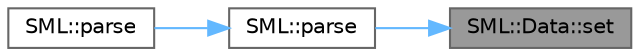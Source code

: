 digraph "SML::Data::set"
{
 // LATEX_PDF_SIZE
  bgcolor="transparent";
  edge [fontname=Helvetica,fontsize=10,labelfontname=Helvetica,labelfontsize=10];
  node [fontname=Helvetica,fontsize=10,shape=box,height=0.2,width=0.4];
  rankdir="RL";
  Node1 [id="Node000001",label="SML::Data::set",height=0.2,width=0.4,color="gray40", fillcolor="grey60", style="filled", fontcolor="black",tooltip="Set new data."];
  Node1 -> Node2 [id="edge1_Node000001_Node000002",dir="back",color="steelblue1",style="solid",tooltip=" "];
  Node2 [id="Node000002",label="SML::parse",height=0.2,width=0.4,color="grey40", fillcolor="white", style="filled",URL="$group___s_m_l.html#ga23adc13cfc39e1cfba88ea88dc3b7b7b",tooltip="Generic C-string parser."];
  Node2 -> Node3 [id="edge2_Node000002_Node000003",dir="back",color="steelblue1",style="solid",tooltip=" "];
  Node3 [id="Node000003",label="SML::parse",height=0.2,width=0.4,color="grey40", fillcolor="white", style="filled",URL="$group___s_m_l.html#ga92ee8a34e035ff57986283ffbdcd72cb",tooltip="Parse C-string for multiple strings."];
}
